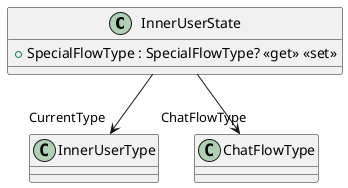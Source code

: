 @startuml
class InnerUserState {
    + SpecialFlowType : SpecialFlowType? <<get>> <<set>>
}
InnerUserState --> "CurrentType" InnerUserType
InnerUserState --> "ChatFlowType" ChatFlowType
@enduml

